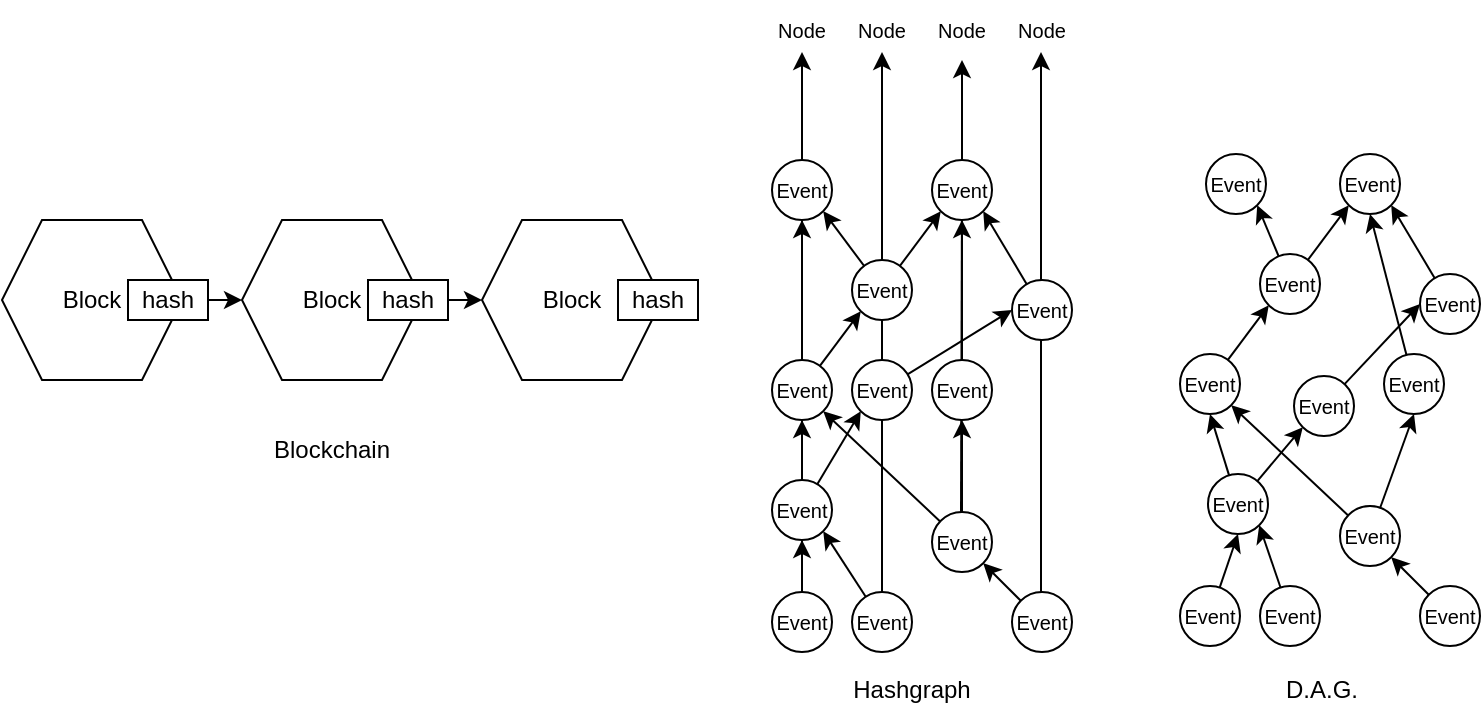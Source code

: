 <mxfile>
    <diagram id="hzC8N1u5a_ur7Jrh4dd-" name="Page-1">
        <mxGraphModel dx="1060" dy="369" grid="1" gridSize="10" guides="1" tooltips="1" connect="1" arrows="1" fold="1" page="1" pageScale="1" pageWidth="827" pageHeight="1169" math="0" shadow="0">
            <root>
                <mxCell id="0"/>
                <mxCell id="1" parent="0"/>
                <mxCell id="6" style="edgeStyle=none;html=1;entryX=0;entryY=0.5;entryDx=0;entryDy=0;" edge="1" parent="1" source="2" target="3">
                    <mxGeometry relative="1" as="geometry"/>
                </mxCell>
                <mxCell id="2" value="Block" style="shape=hexagon;perimeter=hexagonPerimeter2;whiteSpace=wrap;html=1;fixedSize=1;size=20;" vertex="1" parent="1">
                    <mxGeometry x="40" y="120" width="90" height="80" as="geometry"/>
                </mxCell>
                <mxCell id="7" style="edgeStyle=none;html=1;entryX=0;entryY=0.5;entryDx=0;entryDy=0;" edge="1" parent="1" source="3" target="4">
                    <mxGeometry relative="1" as="geometry"/>
                </mxCell>
                <mxCell id="3" value="Block" style="shape=hexagon;perimeter=hexagonPerimeter2;whiteSpace=wrap;html=1;fixedSize=1;" vertex="1" parent="1">
                    <mxGeometry x="160" y="120" width="90" height="80" as="geometry"/>
                </mxCell>
                <mxCell id="4" value="Block" style="shape=hexagon;perimeter=hexagonPerimeter2;whiteSpace=wrap;html=1;fixedSize=1;" vertex="1" parent="1">
                    <mxGeometry x="280" y="120" width="90" height="80" as="geometry"/>
                </mxCell>
                <mxCell id="9" value="hash" style="rounded=0;whiteSpace=wrap;html=1;" vertex="1" parent="1">
                    <mxGeometry x="103" y="150" width="40" height="20" as="geometry"/>
                </mxCell>
                <mxCell id="10" value="hash" style="rounded=0;whiteSpace=wrap;html=1;" vertex="1" parent="1">
                    <mxGeometry x="223" y="150" width="40" height="20" as="geometry"/>
                </mxCell>
                <mxCell id="11" value="hash" style="rounded=0;whiteSpace=wrap;html=1;" vertex="1" parent="1">
                    <mxGeometry x="348" y="150" width="40" height="20" as="geometry"/>
                </mxCell>
                <mxCell id="13" value="Blockchain" style="text;html=1;strokeColor=none;fillColor=none;align=center;verticalAlign=middle;whiteSpace=wrap;rounded=0;" vertex="1" parent="1">
                    <mxGeometry x="175" y="220" width="60" height="30" as="geometry"/>
                </mxCell>
                <mxCell id="47" style="edgeStyle=none;html=1;fontSize=10;" edge="1" parent="1" source="14">
                    <mxGeometry relative="1" as="geometry">
                        <mxPoint x="440" y="280" as="targetPoint"/>
                    </mxGeometry>
                </mxCell>
                <mxCell id="14" value="&lt;font style=&quot;font-size: 10px&quot;&gt;Event&lt;/font&gt;" style="ellipse;whiteSpace=wrap;html=1;aspect=fixed;" vertex="1" parent="1">
                    <mxGeometry x="425" y="306" width="30" height="30" as="geometry"/>
                </mxCell>
                <mxCell id="36" style="edgeStyle=none;html=1;entryX=1;entryY=1;entryDx=0;entryDy=0;" edge="1" parent="1" source="15" target="23">
                    <mxGeometry relative="1" as="geometry"/>
                </mxCell>
                <mxCell id="15" value="&lt;font style=&quot;font-size: 10px&quot;&gt;Event&lt;/font&gt;" style="ellipse;whiteSpace=wrap;html=1;aspect=fixed;" vertex="1" parent="1">
                    <mxGeometry x="465" y="306" width="30" height="30" as="geometry"/>
                </mxCell>
                <mxCell id="41" style="edgeStyle=none;html=1;entryX=1;entryY=1;entryDx=0;entryDy=0;" edge="1" parent="1" source="16" target="25">
                    <mxGeometry relative="1" as="geometry"/>
                </mxCell>
                <mxCell id="50" style="edgeStyle=none;html=1;fontSize=10;" edge="1" parent="1" source="16">
                    <mxGeometry relative="1" as="geometry">
                        <mxPoint x="520" y="220" as="targetPoint"/>
                    </mxGeometry>
                </mxCell>
                <mxCell id="16" value="&lt;font style=&quot;font-size: 10px&quot;&gt;Event&lt;/font&gt;" style="ellipse;whiteSpace=wrap;html=1;aspect=fixed;" vertex="1" parent="1">
                    <mxGeometry x="505" y="266" width="30" height="30" as="geometry"/>
                </mxCell>
                <mxCell id="40" style="edgeStyle=none;html=1;entryX=1;entryY=1;entryDx=0;entryDy=0;" edge="1" parent="1" source="17" target="16">
                    <mxGeometry relative="1" as="geometry"/>
                </mxCell>
                <mxCell id="17" value="&lt;font style=&quot;font-size: 10px&quot;&gt;Event&lt;/font&gt;" style="ellipse;whiteSpace=wrap;html=1;aspect=fixed;" vertex="1" parent="1">
                    <mxGeometry x="545" y="306" width="30" height="30" as="geometry"/>
                </mxCell>
                <mxCell id="19" value="" style="endArrow=classic;html=1;startArrow=none;" edge="1" parent="1" source="23">
                    <mxGeometry width="50" height="50" relative="1" as="geometry">
                        <mxPoint x="440" y="306" as="sourcePoint"/>
                        <mxPoint x="440" y="36" as="targetPoint"/>
                    </mxGeometry>
                </mxCell>
                <mxCell id="20" value="" style="endArrow=classic;html=1;startArrow=none;" edge="1" parent="1" source="31">
                    <mxGeometry width="50" height="50" relative="1" as="geometry">
                        <mxPoint x="480" y="306" as="sourcePoint"/>
                        <mxPoint x="480" y="36" as="targetPoint"/>
                    </mxGeometry>
                </mxCell>
                <mxCell id="21" value="" style="endArrow=classic;html=1;" edge="1" parent="1">
                    <mxGeometry width="50" height="50" relative="1" as="geometry">
                        <mxPoint x="559.5" y="306" as="sourcePoint"/>
                        <mxPoint x="559.5" y="36" as="targetPoint"/>
                    </mxGeometry>
                </mxCell>
                <mxCell id="22" value="" style="endArrow=classic;html=1;startArrow=none;" edge="1" parent="1" source="33">
                    <mxGeometry width="50" height="50" relative="1" as="geometry">
                        <mxPoint x="519.5" y="266" as="sourcePoint"/>
                        <mxPoint x="520" y="40" as="targetPoint"/>
                    </mxGeometry>
                </mxCell>
                <mxCell id="37" style="edgeStyle=none;html=1;entryX=0;entryY=1;entryDx=0;entryDy=0;" edge="1" parent="1" source="23" target="26">
                    <mxGeometry relative="1" as="geometry"/>
                </mxCell>
                <mxCell id="48" style="edgeStyle=none;html=1;fontSize=10;" edge="1" parent="1" source="23">
                    <mxGeometry relative="1" as="geometry">
                        <mxPoint x="440" y="220" as="targetPoint"/>
                    </mxGeometry>
                </mxCell>
                <mxCell id="23" value="&lt;font style=&quot;font-size: 10px&quot;&gt;Event&lt;/font&gt;" style="ellipse;whiteSpace=wrap;html=1;aspect=fixed;" vertex="1" parent="1">
                    <mxGeometry x="425" y="250" width="30" height="30" as="geometry"/>
                </mxCell>
                <mxCell id="24" value="" style="endArrow=none;html=1;" edge="1" parent="1" target="23">
                    <mxGeometry width="50" height="50" relative="1" as="geometry">
                        <mxPoint x="440" y="306" as="sourcePoint"/>
                        <mxPoint x="440" y="36" as="targetPoint"/>
                    </mxGeometry>
                </mxCell>
                <mxCell id="42" style="edgeStyle=none;html=1;entryX=0;entryY=1;entryDx=0;entryDy=0;" edge="1" parent="1" source="25" target="31">
                    <mxGeometry relative="1" as="geometry"/>
                </mxCell>
                <mxCell id="49" style="edgeStyle=none;html=1;fontSize=10;" edge="1" parent="1" source="25">
                    <mxGeometry relative="1" as="geometry">
                        <mxPoint x="440" y="120" as="targetPoint"/>
                    </mxGeometry>
                </mxCell>
                <mxCell id="25" value="&lt;font style=&quot;font-size: 10px&quot;&gt;Event&lt;/font&gt;" style="ellipse;whiteSpace=wrap;html=1;aspect=fixed;" vertex="1" parent="1">
                    <mxGeometry x="425" y="190" width="30" height="30" as="geometry"/>
                </mxCell>
                <mxCell id="38" style="edgeStyle=none;html=1;entryX=0;entryY=0.5;entryDx=0;entryDy=0;" edge="1" parent="1" source="26" target="29">
                    <mxGeometry relative="1" as="geometry"/>
                </mxCell>
                <mxCell id="26" value="&lt;font style=&quot;font-size: 10px&quot;&gt;Event&lt;/font&gt;" style="ellipse;whiteSpace=wrap;html=1;aspect=fixed;" vertex="1" parent="1">
                    <mxGeometry x="465" y="190" width="30" height="30" as="geometry"/>
                </mxCell>
                <mxCell id="27" value="" style="endArrow=none;html=1;" edge="1" parent="1" target="26">
                    <mxGeometry width="50" height="50" relative="1" as="geometry">
                        <mxPoint x="480" y="306" as="sourcePoint"/>
                        <mxPoint x="480" y="36" as="targetPoint"/>
                    </mxGeometry>
                </mxCell>
                <mxCell id="39" style="edgeStyle=none;html=1;entryX=1;entryY=1;entryDx=0;entryDy=0;" edge="1" parent="1" source="29" target="33">
                    <mxGeometry relative="1" as="geometry"/>
                </mxCell>
                <mxCell id="29" value="&lt;font style=&quot;font-size: 10px&quot;&gt;Event&lt;/font&gt;" style="ellipse;whiteSpace=wrap;html=1;aspect=fixed;" vertex="1" parent="1">
                    <mxGeometry x="545" y="150" width="30" height="30" as="geometry"/>
                </mxCell>
                <mxCell id="43" style="edgeStyle=none;html=1;entryX=0;entryY=1;entryDx=0;entryDy=0;" edge="1" parent="1" source="31" target="33">
                    <mxGeometry relative="1" as="geometry"/>
                </mxCell>
                <mxCell id="44" style="edgeStyle=none;html=1;entryX=1;entryY=1;entryDx=0;entryDy=0;" edge="1" parent="1" source="31" target="35">
                    <mxGeometry relative="1" as="geometry"/>
                </mxCell>
                <mxCell id="31" value="&lt;font style=&quot;font-size: 10px&quot;&gt;Event&lt;/font&gt;" style="ellipse;whiteSpace=wrap;html=1;aspect=fixed;" vertex="1" parent="1">
                    <mxGeometry x="465" y="140" width="30" height="30" as="geometry"/>
                </mxCell>
                <mxCell id="32" value="" style="endArrow=none;html=1;startArrow=none;" edge="1" parent="1" source="26" target="31">
                    <mxGeometry width="50" height="50" relative="1" as="geometry">
                        <mxPoint x="480" y="190" as="sourcePoint"/>
                        <mxPoint x="480" y="36" as="targetPoint"/>
                    </mxGeometry>
                </mxCell>
                <mxCell id="33" value="&lt;font style=&quot;font-size: 10px&quot;&gt;Event&lt;/font&gt;" style="ellipse;whiteSpace=wrap;html=1;aspect=fixed;" vertex="1" parent="1">
                    <mxGeometry x="505" y="90" width="30" height="30" as="geometry"/>
                </mxCell>
                <mxCell id="34" value="" style="endArrow=none;html=1;" edge="1" parent="1" target="33">
                    <mxGeometry width="50" height="50" relative="1" as="geometry">
                        <mxPoint x="519.5" y="266" as="sourcePoint"/>
                        <mxPoint x="520" y="40" as="targetPoint"/>
                    </mxGeometry>
                </mxCell>
                <mxCell id="35" value="&lt;font style=&quot;font-size: 10px&quot;&gt;Event&lt;/font&gt;" style="ellipse;whiteSpace=wrap;html=1;aspect=fixed;" vertex="1" parent="1">
                    <mxGeometry x="425" y="90" width="30" height="30" as="geometry"/>
                </mxCell>
                <mxCell id="51" style="edgeStyle=none;html=1;entryX=0.5;entryY=1;entryDx=0;entryDy=0;fontSize=10;" edge="1" parent="1" source="28" target="33">
                    <mxGeometry relative="1" as="geometry"/>
                </mxCell>
                <mxCell id="28" value="&lt;font style=&quot;font-size: 10px&quot;&gt;Event&lt;/font&gt;" style="ellipse;whiteSpace=wrap;html=1;aspect=fixed;" vertex="1" parent="1">
                    <mxGeometry x="505" y="190" width="30" height="30" as="geometry"/>
                </mxCell>
                <mxCell id="45" value="Hashgraph" style="text;html=1;strokeColor=none;fillColor=none;align=center;verticalAlign=middle;whiteSpace=wrap;rounded=0;" vertex="1" parent="1">
                    <mxGeometry x="465" y="340" width="60" height="30" as="geometry"/>
                </mxCell>
                <mxCell id="52" value="Node" style="text;html=1;strokeColor=none;fillColor=none;align=center;verticalAlign=middle;whiteSpace=wrap;rounded=0;fontSize=10;" vertex="1" parent="1">
                    <mxGeometry x="410" y="10" width="60" height="30" as="geometry"/>
                </mxCell>
                <mxCell id="53" value="Node" style="text;html=1;strokeColor=none;fillColor=none;align=center;verticalAlign=middle;whiteSpace=wrap;rounded=0;fontSize=10;" vertex="1" parent="1">
                    <mxGeometry x="450" y="10" width="60" height="30" as="geometry"/>
                </mxCell>
                <mxCell id="54" value="Node" style="text;html=1;strokeColor=none;fillColor=none;align=center;verticalAlign=middle;whiteSpace=wrap;rounded=0;fontSize=10;" vertex="1" parent="1">
                    <mxGeometry x="490" y="10" width="60" height="30" as="geometry"/>
                </mxCell>
                <mxCell id="55" value="Node" style="text;html=1;strokeColor=none;fillColor=none;align=center;verticalAlign=middle;whiteSpace=wrap;rounded=0;fontSize=10;" vertex="1" parent="1">
                    <mxGeometry x="530" y="10" width="60" height="30" as="geometry"/>
                </mxCell>
                <mxCell id="56" style="edgeStyle=none;html=1;fontSize=10;entryX=0.5;entryY=1;entryDx=0;entryDy=0;" edge="1" parent="1" source="57" target="67">
                    <mxGeometry relative="1" as="geometry">
                        <mxPoint x="644" y="277" as="targetPoint"/>
                    </mxGeometry>
                </mxCell>
                <mxCell id="57" value="&lt;font style=&quot;font-size: 10px&quot;&gt;Event&lt;/font&gt;" style="ellipse;whiteSpace=wrap;html=1;aspect=fixed;" vertex="1" parent="1">
                    <mxGeometry x="629" y="303" width="30" height="30" as="geometry"/>
                </mxCell>
                <mxCell id="58" style="edgeStyle=none;html=1;entryX=1;entryY=1;entryDx=0;entryDy=0;" edge="1" parent="1" source="59" target="67">
                    <mxGeometry relative="1" as="geometry"/>
                </mxCell>
                <mxCell id="59" value="&lt;font style=&quot;font-size: 10px&quot;&gt;Event&lt;/font&gt;" style="ellipse;whiteSpace=wrap;html=1;aspect=fixed;" vertex="1" parent="1">
                    <mxGeometry x="669" y="303" width="30" height="30" as="geometry"/>
                </mxCell>
                <mxCell id="60" style="edgeStyle=none;html=1;entryX=1;entryY=1;entryDx=0;entryDy=0;" edge="1" parent="1" source="62" target="71">
                    <mxGeometry relative="1" as="geometry"/>
                </mxCell>
                <mxCell id="88" style="edgeStyle=none;html=1;entryX=0.5;entryY=1;entryDx=0;entryDy=0;fontSize=10;" edge="1" parent="1" source="62" target="85">
                    <mxGeometry relative="1" as="geometry"/>
                </mxCell>
                <mxCell id="62" value="&lt;font style=&quot;font-size: 10px&quot;&gt;Event&lt;/font&gt;" style="ellipse;whiteSpace=wrap;html=1;aspect=fixed;" vertex="1" parent="1">
                    <mxGeometry x="709" y="263" width="30" height="30" as="geometry"/>
                </mxCell>
                <mxCell id="63" style="edgeStyle=none;html=1;entryX=1;entryY=1;entryDx=0;entryDy=0;" edge="1" parent="1" source="64" target="62">
                    <mxGeometry relative="1" as="geometry"/>
                </mxCell>
                <mxCell id="64" value="&lt;font style=&quot;font-size: 10px&quot;&gt;Event&lt;/font&gt;" style="ellipse;whiteSpace=wrap;html=1;aspect=fixed;" vertex="1" parent="1">
                    <mxGeometry x="749" y="303" width="30" height="30" as="geometry"/>
                </mxCell>
                <mxCell id="65" style="edgeStyle=none;html=1;entryX=0;entryY=1;entryDx=0;entryDy=0;" edge="1" parent="1" source="67" target="73">
                    <mxGeometry relative="1" as="geometry"/>
                </mxCell>
                <mxCell id="66" style="edgeStyle=none;html=1;fontSize=10;" edge="1" parent="1" source="67">
                    <mxGeometry relative="1" as="geometry">
                        <mxPoint x="644" y="217" as="targetPoint"/>
                    </mxGeometry>
                </mxCell>
                <mxCell id="67" value="&lt;font style=&quot;font-size: 10px&quot;&gt;Event&lt;/font&gt;" style="ellipse;whiteSpace=wrap;html=1;aspect=fixed;" vertex="1" parent="1">
                    <mxGeometry x="643" y="247" width="30" height="30" as="geometry"/>
                </mxCell>
                <mxCell id="69" style="edgeStyle=none;html=1;entryX=0;entryY=1;entryDx=0;entryDy=0;" edge="1" parent="1" source="71" target="79">
                    <mxGeometry relative="1" as="geometry"/>
                </mxCell>
                <mxCell id="71" value="&lt;font style=&quot;font-size: 10px&quot;&gt;Event&lt;/font&gt;" style="ellipse;whiteSpace=wrap;html=1;aspect=fixed;" vertex="1" parent="1">
                    <mxGeometry x="629" y="187" width="30" height="30" as="geometry"/>
                </mxCell>
                <mxCell id="72" style="edgeStyle=none;html=1;entryX=0;entryY=0.5;entryDx=0;entryDy=0;" edge="1" parent="1" source="73" target="76">
                    <mxGeometry relative="1" as="geometry"/>
                </mxCell>
                <mxCell id="73" value="&lt;font style=&quot;font-size: 10px&quot;&gt;Event&lt;/font&gt;" style="ellipse;whiteSpace=wrap;html=1;aspect=fixed;" vertex="1" parent="1">
                    <mxGeometry x="686" y="198" width="30" height="30" as="geometry"/>
                </mxCell>
                <mxCell id="75" style="edgeStyle=none;html=1;entryX=1;entryY=1;entryDx=0;entryDy=0;" edge="1" parent="1" source="76" target="81">
                    <mxGeometry relative="1" as="geometry"/>
                </mxCell>
                <mxCell id="76" value="&lt;font style=&quot;font-size: 10px&quot;&gt;Event&lt;/font&gt;" style="ellipse;whiteSpace=wrap;html=1;aspect=fixed;" vertex="1" parent="1">
                    <mxGeometry x="749" y="147" width="30" height="30" as="geometry"/>
                </mxCell>
                <mxCell id="77" style="edgeStyle=none;html=1;entryX=0;entryY=1;entryDx=0;entryDy=0;" edge="1" parent="1" source="79" target="81">
                    <mxGeometry relative="1" as="geometry"/>
                </mxCell>
                <mxCell id="78" style="edgeStyle=none;html=1;entryX=1;entryY=1;entryDx=0;entryDy=0;" edge="1" parent="1" source="79" target="83">
                    <mxGeometry relative="1" as="geometry"/>
                </mxCell>
                <mxCell id="79" value="&lt;font style=&quot;font-size: 10px&quot;&gt;Event&lt;/font&gt;" style="ellipse;whiteSpace=wrap;html=1;aspect=fixed;" vertex="1" parent="1">
                    <mxGeometry x="669" y="137" width="30" height="30" as="geometry"/>
                </mxCell>
                <mxCell id="81" value="&lt;font style=&quot;font-size: 10px&quot;&gt;Event&lt;/font&gt;" style="ellipse;whiteSpace=wrap;html=1;aspect=fixed;" vertex="1" parent="1">
                    <mxGeometry x="709" y="87" width="30" height="30" as="geometry"/>
                </mxCell>
                <mxCell id="83" value="&lt;font style=&quot;font-size: 10px&quot;&gt;Event&lt;/font&gt;" style="ellipse;whiteSpace=wrap;html=1;aspect=fixed;" vertex="1" parent="1">
                    <mxGeometry x="642" y="87" width="30" height="30" as="geometry"/>
                </mxCell>
                <mxCell id="84" style="edgeStyle=none;html=1;entryX=0.5;entryY=1;entryDx=0;entryDy=0;fontSize=10;" edge="1" parent="1" source="85" target="81">
                    <mxGeometry relative="1" as="geometry"/>
                </mxCell>
                <mxCell id="85" value="&lt;font style=&quot;font-size: 10px&quot;&gt;Event&lt;/font&gt;" style="ellipse;whiteSpace=wrap;html=1;aspect=fixed;" vertex="1" parent="1">
                    <mxGeometry x="731" y="187" width="30" height="30" as="geometry"/>
                </mxCell>
                <mxCell id="86" value="D.A.G." style="text;html=1;strokeColor=none;fillColor=none;align=center;verticalAlign=middle;whiteSpace=wrap;rounded=0;" vertex="1" parent="1">
                    <mxGeometry x="670" y="340" width="60" height="30" as="geometry"/>
                </mxCell>
            </root>
        </mxGraphModel>
    </diagram>
</mxfile>